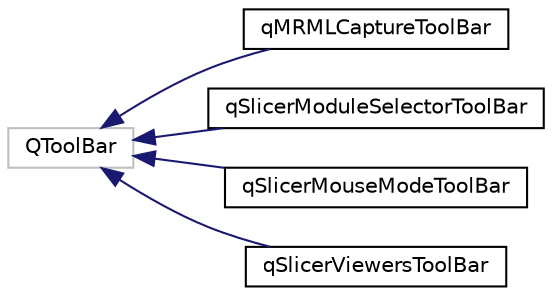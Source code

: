 digraph "Graphical Class Hierarchy"
{
  bgcolor="transparent";
  edge [fontname="Helvetica",fontsize="10",labelfontname="Helvetica",labelfontsize="10"];
  node [fontname="Helvetica",fontsize="10",shape=record];
  rankdir="LR";
  Node505 [label="QToolBar",height=0.2,width=0.4,color="grey75"];
  Node505 -> Node0 [dir="back",color="midnightblue",fontsize="10",style="solid",fontname="Helvetica"];
  Node0 [label="qMRMLCaptureToolBar",height=0.2,width=0.4,color="black",URL="$classqMRMLCaptureToolBar.html"];
  Node505 -> Node507 [dir="back",color="midnightblue",fontsize="10",style="solid",fontname="Helvetica"];
  Node507 [label="qSlicerModuleSelectorToolBar",height=0.2,width=0.4,color="black",URL="$classqSlicerModuleSelectorToolBar.html"];
  Node505 -> Node508 [dir="back",color="midnightblue",fontsize="10",style="solid",fontname="Helvetica"];
  Node508 [label="qSlicerMouseModeToolBar",height=0.2,width=0.4,color="black",URL="$classqSlicerMouseModeToolBar.html"];
  Node505 -> Node509 [dir="back",color="midnightblue",fontsize="10",style="solid",fontname="Helvetica"];
  Node509 [label="qSlicerViewersToolBar",height=0.2,width=0.4,color="black",URL="$classqSlicerViewersToolBar.html"];
}
